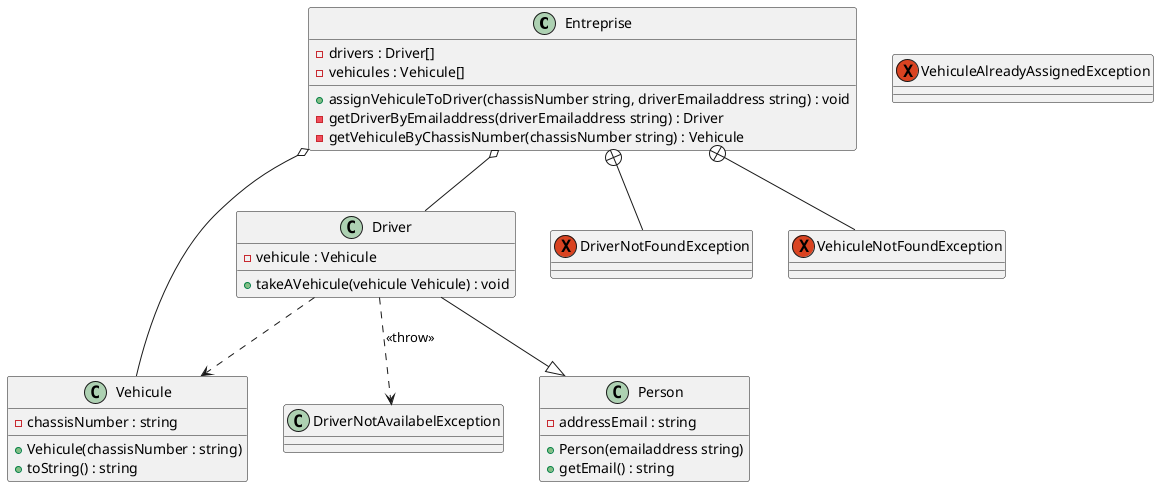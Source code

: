 @startuml
class Entreprise
class Driver
class Person
class Vehicule
exception DriverNotFoundException 
exception VehiculeNotFoundException
exception VehiculeAlreadyAssignedException

Entreprise : -drivers : Driver[]
Entreprise : -vehicules : Vehicule[]
Entreprise : +assignVehiculeToDriver(chassisNumber string, driverEmailaddress string) : void
Entreprise : -getDriverByEmailaddress(driverEmailaddress string) : Driver
Entreprise : -getVehiculeByChassisNumber(chassisNumber string) : Vehicule

Driver : -vehicule : Vehicule
Driver : +takeAVehicule(vehicule Vehicule) : void

Person : -addressEmail : string
Person : +Person(emailaddress string)
Person : +getEmail() : string

Vehicule : +Vehicule(chassisNumber : string)
Vehicule : +toString() : string
Vehicule : -chassisNumber : string 
 

Entreprise o-- Driver
Entreprise o-- Vehicule
Driver --|> Person
Entreprise +-- DriverNotFoundException 
Entreprise +-- VehiculeNotFoundException 
Driver ..> Vehicule
Driver ..> DriverNotAvailabelException : << throw >> 


@enduml